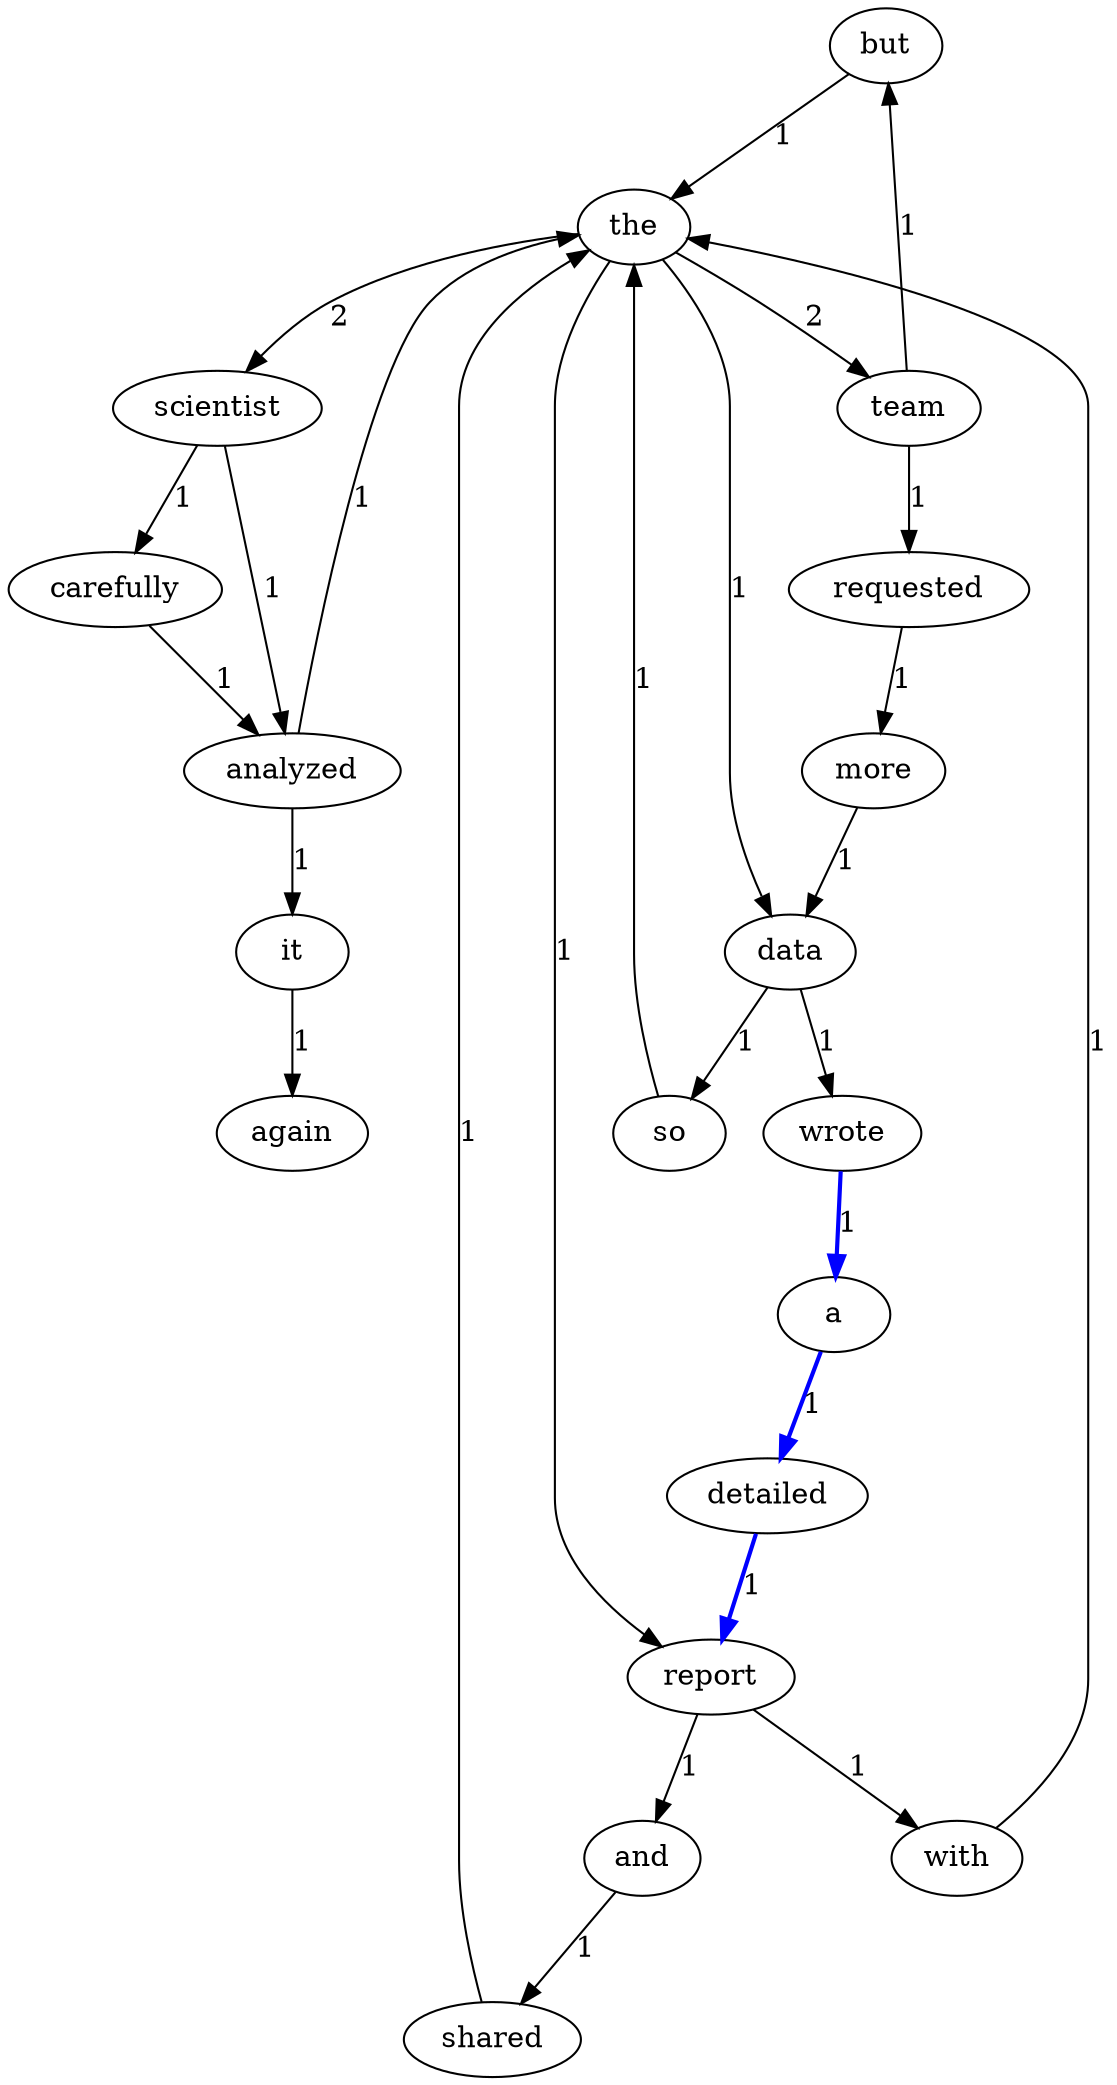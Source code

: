 strict digraph G {
  but [ label="but" ];
  the [ label="the" ];
  a [ label="a" ];
  detailed [ label="detailed" ];
  shared [ label="shared" ];
  data [ label="data" ];
  wrote [ label="wrote" ];
  so [ label="so" ];
  carefully [ label="carefully" ];
  analyzed [ label="analyzed" ];
  scientist [ label="scientist" ];
  more [ label="more" ];
  it [ label="it" ];
  team [ label="team" ];
  requested [ label="requested" ];
  again [ label="again" ];
  report [ label="report" ];
  with [ label="with" ];
  and [ label="and" ];
  but -> the [ label="1" ];
  a -> detailed [ label="1" color="blue" penwidth="2" ];
  shared -> the [ label="1" ];
  data -> wrote [ label="1" ];
  data -> so [ label="1" ];
  carefully -> analyzed [ label="1" ];
  scientist -> carefully [ label="1" ];
  scientist -> analyzed [ label="1" ];
  more -> data [ label="1" ];
  wrote -> a [ label="1" color="blue" penwidth="2" ];
  analyzed -> the [ label="1" ];
  analyzed -> it [ label="1" ];
  team -> but [ label="1" ];
  team -> requested [ label="1" ];
  it -> again [ label="1" ];
  the -> data [ label="1" ];
  the -> scientist [ label="2" ];
  the -> report [ label="1" ];
  the -> team [ label="2" ];
  with -> the [ label="1" ];
  requested -> more [ label="1" ];
  detailed -> report [ label="1" color="blue" penwidth="2" ];
  and -> shared [ label="1" ];
  report -> with [ label="1" ];
  report -> and [ label="1" ];
  so -> the [ label="1" ];
}
